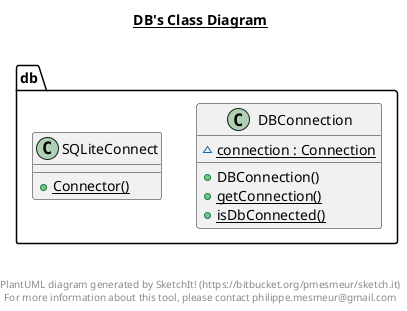 @startuml

title __DB's Class Diagram__\n

  namespace db {
    class db.DBConnection {
        {static} ~ connection : Connection
        + DBConnection()
        {static} + getConnection()
        {static} + isDbConnected()
    }
  }
  

  namespace db {
    class db.SQLiteConnect {
        {static} + Connector()
    }
  }
  



right footer


PlantUML diagram generated by SketchIt! (https://bitbucket.org/pmesmeur/sketch.it)
For more information about this tool, please contact philippe.mesmeur@gmail.com
endfooter

@enduml
